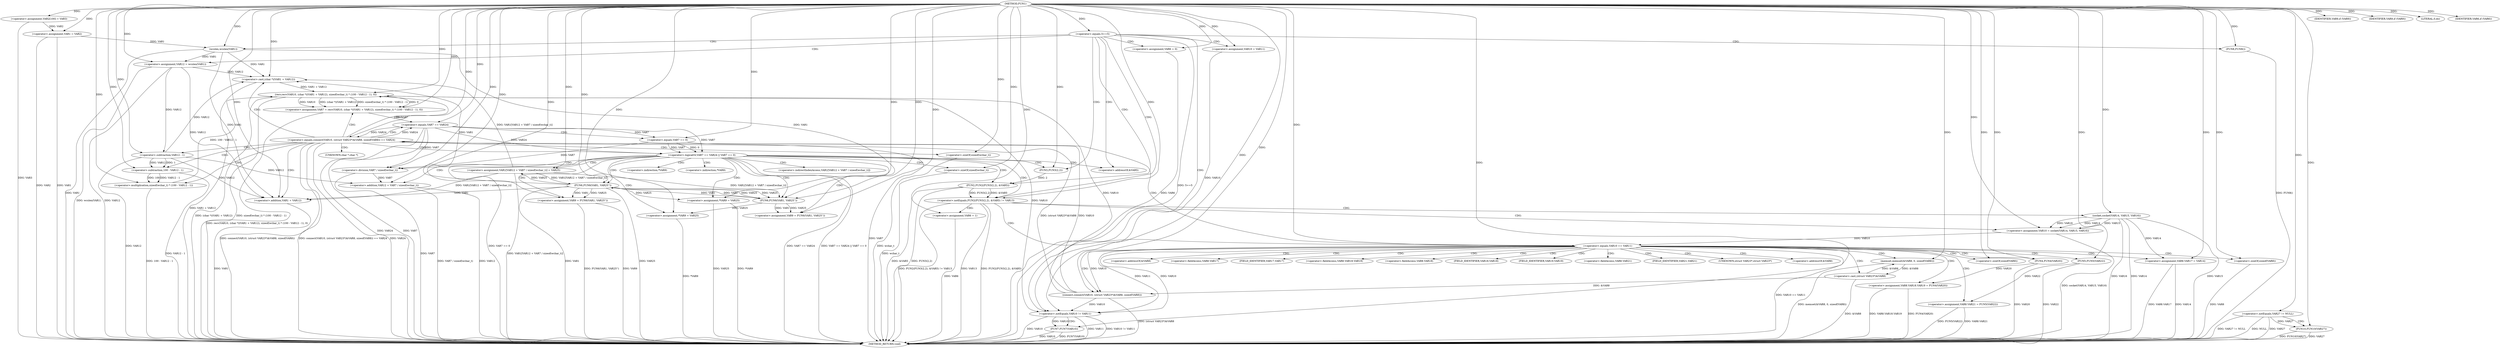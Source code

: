 digraph FUN1 {  
"1000100" [label = "(METHOD,FUN1)" ]
"1000282" [label = "(METHOD_RETURN,void)" ]
"1000104" [label = "(<operator>.assignment,VAR2[100] = VAR3)" ]
"1000107" [label = "(<operator>.assignment,VAR1 = VAR2)" ]
"1000111" [label = "(<operator>.equals,5==5)" ]
"1000118" [label = "(<operator>.assignment,VAR6 = 0)" ]
"1000125" [label = "(<operator>.assignment,VAR10 = VAR11)" ]
"1000129" [label = "(<operator>.assignment,VAR12 = wcslen(VAR1))" ]
"1000131" [label = "(wcslen,wcslen(VAR1))" ]
"1000136" [label = "(<operator>.notEquals,FUN2(FUN3(2,2), &VAR5) != VAR13)" ]
"1000137" [label = "(FUN2,FUN2(FUN3(2,2), &VAR5))" ]
"1000138" [label = "(FUN3,FUN3(2,2))" ]
"1000146" [label = "(<operator>.assignment,VAR6 = 1)" ]
"1000149" [label = "(<operator>.assignment,VAR10 = socket(VAR14, VAR15, VAR16))" ]
"1000151" [label = "(socket,socket(VAR14, VAR15, VAR16))" ]
"1000156" [label = "(<operator>.equals,VAR10 == VAR11)" ]
"1000161" [label = "(memset,memset(&VAR8, 0, sizeof(VAR8)))" ]
"1000165" [label = "(<operator>.sizeOf,sizeof(VAR8))" ]
"1000167" [label = "(<operator>.assignment,VAR8.VAR17 = VAR14)" ]
"1000172" [label = "(<operator>.assignment,VAR8.VAR18.VAR19 = FUN4(VAR20))" ]
"1000178" [label = "(FUN4,FUN4(VAR20))" ]
"1000180" [label = "(<operator>.assignment,VAR8.VAR21 = FUN5(VAR22))" ]
"1000184" [label = "(FUN5,FUN5(VAR22))" ]
"1000187" [label = "(<operator>.equals,connect(VAR10, (struct VAR23*)&VAR8, sizeof(VAR8)) == VAR24)" ]
"1000188" [label = "(connect,connect(VAR10, (struct VAR23*)&VAR8, sizeof(VAR8)))" ]
"1000190" [label = "(<operator>.cast,(struct VAR23*)&VAR8)" ]
"1000194" [label = "(<operator>.sizeOf,sizeof(VAR8))" ]
"1000199" [label = "(<operator>.assignment,VAR7 = recv(VAR10, (char *)(VAR1 + VAR12), sizeof(wchar_t) * (100 - VAR12 - 1), 0))" ]
"1000201" [label = "(recv,recv(VAR10, (char *)(VAR1 + VAR12), sizeof(wchar_t) * (100 - VAR12 - 1), 0))" ]
"1000203" [label = "(<operator>.cast,(char *)(VAR1 + VAR12))" ]
"1000205" [label = "(<operator>.addition,VAR1 + VAR12)" ]
"1000208" [label = "(<operator>.multiplication,sizeof(wchar_t) * (100 - VAR12 - 1))" ]
"1000209" [label = "(<operator>.sizeOf,sizeof(wchar_t))" ]
"1000211" [label = "(<operator>.subtraction,100 - VAR12 - 1)" ]
"1000213" [label = "(<operator>.subtraction,VAR12 - 1)" ]
"1000218" [label = "(<operator>.logicalOr,VAR7 == VAR24 || VAR7 == 0)" ]
"1000219" [label = "(<operator>.equals,VAR7 == VAR24)" ]
"1000222" [label = "(<operator>.equals,VAR7 == 0)" ]
"1000227" [label = "(<operator>.assignment,VAR1[VAR12 + VAR7 / sizeof(wchar_t)] = VAR25)" ]
"1000230" [label = "(<operator>.addition,VAR12 + VAR7 / sizeof(wchar_t))" ]
"1000232" [label = "(<operator>.division,VAR7 / sizeof(wchar_t))" ]
"1000234" [label = "(<operator>.sizeOf,sizeof(wchar_t))" ]
"1000237" [label = "(<operator>.assignment,VAR9 = FUN6(VAR1, VAR25''))" ]
"1000239" [label = "(FUN6,FUN6(VAR1, VAR25''))" ]
"1000243" [label = "(IDENTIFIER,VAR9,if (VAR9))" ]
"1000245" [label = "(<operator>.assignment,*VAR9 = VAR25)" ]
"1000249" [label = "(<operator>.assignment,VAR9 = FUN6(VAR1, VAR25''))" ]
"1000251" [label = "(FUN6,FUN6(VAR1, VAR25''))" ]
"1000255" [label = "(IDENTIFIER,VAR9,if (VAR9))" ]
"1000257" [label = "(<operator>.assignment,*VAR9 = VAR25)" ]
"1000261" [label = "(LITERAL,0,do)" ]
"1000263" [label = "(<operator>.notEquals,VAR10 != VAR11)" ]
"1000267" [label = "(FUN7,FUN7(VAR10))" ]
"1000270" [label = "(IDENTIFIER,VAR6,if (VAR6))" ]
"1000272" [label = "(FUN8,FUN8())" ]
"1000276" [label = "(<operator>.notEquals,VAR27 != NULL)" ]
"1000280" [label = "(FUN10,FUN10(VAR27))" ]
"1000141" [label = "(<operator>.addressOf,&VAR5)" ]
"1000162" [label = "(<operator>.addressOf,&VAR8)" ]
"1000168" [label = "(<operator>.fieldAccess,VAR8.VAR17)" ]
"1000170" [label = "(FIELD_IDENTIFIER,VAR17,VAR17)" ]
"1000173" [label = "(<operator>.fieldAccess,VAR8.VAR18.VAR19)" ]
"1000174" [label = "(<operator>.fieldAccess,VAR8.VAR18)" ]
"1000176" [label = "(FIELD_IDENTIFIER,VAR18,VAR18)" ]
"1000177" [label = "(FIELD_IDENTIFIER,VAR19,VAR19)" ]
"1000181" [label = "(<operator>.fieldAccess,VAR8.VAR21)" ]
"1000183" [label = "(FIELD_IDENTIFIER,VAR21,VAR21)" ]
"1000191" [label = "(UNKNOWN,struct VAR23*,struct VAR23*)" ]
"1000192" [label = "(<operator>.addressOf,&VAR8)" ]
"1000204" [label = "(UNKNOWN,char *,char *)" ]
"1000228" [label = "(<operator>.indirectIndexAccess,VAR1[VAR12 + VAR7 / sizeof(wchar_t)])" ]
"1000246" [label = "(<operator>.indirection,*VAR9)" ]
"1000258" [label = "(<operator>.indirection,*VAR9)" ]
  "1000184" -> "1000282"  [ label = "DDG: VAR22"] 
  "1000218" -> "1000282"  [ label = "DDG: VAR7 == VAR24"] 
  "1000180" -> "1000282"  [ label = "DDG: VAR8.VAR21"] 
  "1000151" -> "1000282"  [ label = "DDG: VAR15"] 
  "1000276" -> "1000282"  [ label = "DDG: VAR27 != NULL"] 
  "1000151" -> "1000282"  [ label = "DDG: VAR16"] 
  "1000129" -> "1000282"  [ label = "DDG: wcslen(VAR1)"] 
  "1000187" -> "1000282"  [ label = "DDG: connect(VAR10, (struct VAR23*)&VAR8, sizeof(VAR8))"] 
  "1000172" -> "1000282"  [ label = "DDG: FUN4(VAR20)"] 
  "1000167" -> "1000282"  [ label = "DDG: VAR8.VAR17"] 
  "1000129" -> "1000282"  [ label = "DDG: VAR12"] 
  "1000257" -> "1000282"  [ label = "DDG: VAR25"] 
  "1000187" -> "1000282"  [ label = "DDG: connect(VAR10, (struct VAR23*)&VAR8, sizeof(VAR8)) == VAR24"] 
  "1000219" -> "1000282"  [ label = "DDG: VAR24"] 
  "1000249" -> "1000282"  [ label = "DDG: FUN6(VAR1, VAR25'')"] 
  "1000199" -> "1000282"  [ label = "DDG: recv(VAR10, (char *)(VAR1 + VAR12), sizeof(wchar_t) * (100 - VAR12 - 1), 0)"] 
  "1000222" -> "1000282"  [ label = "DDG: VAR7"] 
  "1000107" -> "1000282"  [ label = "DDG: VAR1"] 
  "1000209" -> "1000282"  [ label = "DDG: wchar_t"] 
  "1000149" -> "1000282"  [ label = "DDG: socket(VAR14, VAR15, VAR16)"] 
  "1000232" -> "1000282"  [ label = "DDG: VAR7"] 
  "1000251" -> "1000282"  [ label = "DDG: VAR25"] 
  "1000234" -> "1000282"  [ label = "DDG: wchar_t"] 
  "1000280" -> "1000282"  [ label = "DDG: FUN10(VAR27)"] 
  "1000188" -> "1000282"  [ label = "DDG: (struct VAR23*)&VAR8"] 
  "1000178" -> "1000282"  [ label = "DDG: VAR20"] 
  "1000227" -> "1000282"  [ label = "DDG: VAR1[VAR12 + VAR7 / sizeof(wchar_t)]"] 
  "1000213" -> "1000282"  [ label = "DDG: VAR12"] 
  "1000205" -> "1000282"  [ label = "DDG: VAR1"] 
  "1000131" -> "1000282"  [ label = "DDG: VAR1"] 
  "1000137" -> "1000282"  [ label = "DDG: &VAR5"] 
  "1000194" -> "1000282"  [ label = "DDG: VAR8"] 
  "1000180" -> "1000282"  [ label = "DDG: FUN5(VAR22)"] 
  "1000151" -> "1000282"  [ label = "DDG: VAR14"] 
  "1000263" -> "1000282"  [ label = "DDG: VAR11"] 
  "1000267" -> "1000282"  [ label = "DDG: VAR10"] 
  "1000251" -> "1000282"  [ label = "DDG: VAR1"] 
  "1000267" -> "1000282"  [ label = "DDG: FUN7(VAR10)"] 
  "1000263" -> "1000282"  [ label = "DDG: VAR10 != VAR11"] 
  "1000263" -> "1000282"  [ label = "DDG: VAR10"] 
  "1000218" -> "1000282"  [ label = "DDG: VAR7 == VAR24 || VAR7 == 0"] 
  "1000201" -> "1000282"  [ label = "DDG: (char *)(VAR1 + VAR12)"] 
  "1000218" -> "1000282"  [ label = "DDG: VAR7 == 0"] 
  "1000201" -> "1000282"  [ label = "DDG: sizeof(wchar_t) * (100 - VAR12 - 1)"] 
  "1000257" -> "1000282"  [ label = "DDG: *VAR9"] 
  "1000230" -> "1000282"  [ label = "DDG: VAR12"] 
  "1000276" -> "1000282"  [ label = "DDG: NULL"] 
  "1000230" -> "1000282"  [ label = "DDG: VAR7 / sizeof(wchar_t)"] 
  "1000211" -> "1000282"  [ label = "DDG: VAR12 - 1"] 
  "1000208" -> "1000282"  [ label = "DDG: 100 - VAR12 - 1"] 
  "1000280" -> "1000282"  [ label = "DDG: VAR27"] 
  "1000172" -> "1000282"  [ label = "DDG: VAR8.VAR18.VAR19"] 
  "1000136" -> "1000282"  [ label = "DDG: FUN2(FUN3(2,2), &VAR5) != VAR13"] 
  "1000276" -> "1000282"  [ label = "DDG: VAR27"] 
  "1000219" -> "1000282"  [ label = "DDG: VAR7"] 
  "1000167" -> "1000282"  [ label = "DDG: VAR14"] 
  "1000136" -> "1000282"  [ label = "DDG: VAR13"] 
  "1000156" -> "1000282"  [ label = "DDG: VAR10 == VAR11"] 
  "1000249" -> "1000282"  [ label = "DDG: VAR9"] 
  "1000272" -> "1000282"  [ label = "DDG: FUN8()"] 
  "1000137" -> "1000282"  [ label = "DDG: FUN3(2,2)"] 
  "1000203" -> "1000282"  [ label = "DDG: VAR1 + VAR12"] 
  "1000118" -> "1000282"  [ label = "DDG: VAR6"] 
  "1000187" -> "1000282"  [ label = "DDG: VAR24"] 
  "1000245" -> "1000282"  [ label = "DDG: *VAR9"] 
  "1000146" -> "1000282"  [ label = "DDG: VAR6"] 
  "1000190" -> "1000282"  [ label = "DDG: &VAR8"] 
  "1000111" -> "1000282"  [ label = "DDG: 5==5"] 
  "1000161" -> "1000282"  [ label = "DDG: memset(&VAR8, 0, sizeof(VAR8))"] 
  "1000136" -> "1000282"  [ label = "DDG: FUN2(FUN3(2,2), &VAR5)"] 
  "1000104" -> "1000282"  [ label = "DDG: VAR3"] 
  "1000107" -> "1000282"  [ label = "DDG: VAR2"] 
  "1000100" -> "1000104"  [ label = "DDG: "] 
  "1000104" -> "1000107"  [ label = "DDG: VAR2"] 
  "1000100" -> "1000107"  [ label = "DDG: "] 
  "1000100" -> "1000111"  [ label = "DDG: "] 
  "1000100" -> "1000118"  [ label = "DDG: "] 
  "1000100" -> "1000125"  [ label = "DDG: "] 
  "1000131" -> "1000129"  [ label = "DDG: VAR1"] 
  "1000100" -> "1000129"  [ label = "DDG: "] 
  "1000107" -> "1000131"  [ label = "DDG: VAR1"] 
  "1000100" -> "1000131"  [ label = "DDG: "] 
  "1000137" -> "1000136"  [ label = "DDG: FUN3(2,2)"] 
  "1000137" -> "1000136"  [ label = "DDG: &VAR5"] 
  "1000138" -> "1000137"  [ label = "DDG: 2"] 
  "1000100" -> "1000138"  [ label = "DDG: "] 
  "1000100" -> "1000136"  [ label = "DDG: "] 
  "1000100" -> "1000146"  [ label = "DDG: "] 
  "1000151" -> "1000149"  [ label = "DDG: VAR14"] 
  "1000151" -> "1000149"  [ label = "DDG: VAR15"] 
  "1000151" -> "1000149"  [ label = "DDG: VAR16"] 
  "1000100" -> "1000149"  [ label = "DDG: "] 
  "1000100" -> "1000151"  [ label = "DDG: "] 
  "1000149" -> "1000156"  [ label = "DDG: VAR10"] 
  "1000100" -> "1000156"  [ label = "DDG: "] 
  "1000190" -> "1000161"  [ label = "DDG: &VAR8"] 
  "1000100" -> "1000161"  [ label = "DDG: "] 
  "1000100" -> "1000165"  [ label = "DDG: "] 
  "1000151" -> "1000167"  [ label = "DDG: VAR14"] 
  "1000100" -> "1000167"  [ label = "DDG: "] 
  "1000178" -> "1000172"  [ label = "DDG: VAR20"] 
  "1000100" -> "1000178"  [ label = "DDG: "] 
  "1000184" -> "1000180"  [ label = "DDG: VAR22"] 
  "1000100" -> "1000184"  [ label = "DDG: "] 
  "1000188" -> "1000187"  [ label = "DDG: VAR10"] 
  "1000188" -> "1000187"  [ label = "DDG: (struct VAR23*)&VAR8"] 
  "1000156" -> "1000188"  [ label = "DDG: VAR10"] 
  "1000100" -> "1000188"  [ label = "DDG: "] 
  "1000190" -> "1000188"  [ label = "DDG: &VAR8"] 
  "1000161" -> "1000190"  [ label = "DDG: &VAR8"] 
  "1000100" -> "1000194"  [ label = "DDG: "] 
  "1000219" -> "1000187"  [ label = "DDG: VAR24"] 
  "1000100" -> "1000187"  [ label = "DDG: "] 
  "1000201" -> "1000199"  [ label = "DDG: VAR10"] 
  "1000201" -> "1000199"  [ label = "DDG: (char *)(VAR1 + VAR12)"] 
  "1000201" -> "1000199"  [ label = "DDG: sizeof(wchar_t) * (100 - VAR12 - 1)"] 
  "1000201" -> "1000199"  [ label = "DDG: 0"] 
  "1000100" -> "1000199"  [ label = "DDG: "] 
  "1000188" -> "1000201"  [ label = "DDG: VAR10"] 
  "1000100" -> "1000201"  [ label = "DDG: "] 
  "1000203" -> "1000201"  [ label = "DDG: VAR1 + VAR12"] 
  "1000227" -> "1000203"  [ label = "DDG: VAR1[VAR12 + VAR7 / sizeof(wchar_t)]"] 
  "1000131" -> "1000203"  [ label = "DDG: VAR1"] 
  "1000251" -> "1000203"  [ label = "DDG: VAR1"] 
  "1000100" -> "1000203"  [ label = "DDG: "] 
  "1000129" -> "1000203"  [ label = "DDG: VAR12"] 
  "1000213" -> "1000203"  [ label = "DDG: VAR12"] 
  "1000227" -> "1000205"  [ label = "DDG: VAR1[VAR12 + VAR7 / sizeof(wchar_t)]"] 
  "1000131" -> "1000205"  [ label = "DDG: VAR1"] 
  "1000251" -> "1000205"  [ label = "DDG: VAR1"] 
  "1000100" -> "1000205"  [ label = "DDG: "] 
  "1000129" -> "1000205"  [ label = "DDG: VAR12"] 
  "1000213" -> "1000205"  [ label = "DDG: VAR12"] 
  "1000208" -> "1000201"  [ label = "DDG: 100 - VAR12 - 1"] 
  "1000100" -> "1000208"  [ label = "DDG: "] 
  "1000100" -> "1000209"  [ label = "DDG: "] 
  "1000211" -> "1000208"  [ label = "DDG: 100"] 
  "1000211" -> "1000208"  [ label = "DDG: VAR12 - 1"] 
  "1000100" -> "1000211"  [ label = "DDG: "] 
  "1000213" -> "1000211"  [ label = "DDG: VAR12"] 
  "1000213" -> "1000211"  [ label = "DDG: 1"] 
  "1000100" -> "1000213"  [ label = "DDG: "] 
  "1000129" -> "1000213"  [ label = "DDG: VAR12"] 
  "1000219" -> "1000218"  [ label = "DDG: VAR7"] 
  "1000219" -> "1000218"  [ label = "DDG: VAR24"] 
  "1000199" -> "1000219"  [ label = "DDG: VAR7"] 
  "1000100" -> "1000219"  [ label = "DDG: "] 
  "1000187" -> "1000219"  [ label = "DDG: VAR24"] 
  "1000222" -> "1000218"  [ label = "DDG: VAR7"] 
  "1000222" -> "1000218"  [ label = "DDG: 0"] 
  "1000219" -> "1000222"  [ label = "DDG: VAR7"] 
  "1000100" -> "1000222"  [ label = "DDG: "] 
  "1000251" -> "1000227"  [ label = "DDG: VAR25"] 
  "1000100" -> "1000227"  [ label = "DDG: "] 
  "1000213" -> "1000230"  [ label = "DDG: VAR12"] 
  "1000100" -> "1000230"  [ label = "DDG: "] 
  "1000232" -> "1000230"  [ label = "DDG: VAR7"] 
  "1000222" -> "1000232"  [ label = "DDG: VAR7"] 
  "1000219" -> "1000232"  [ label = "DDG: VAR7"] 
  "1000100" -> "1000232"  [ label = "DDG: "] 
  "1000100" -> "1000234"  [ label = "DDG: "] 
  "1000239" -> "1000237"  [ label = "DDG: VAR1"] 
  "1000239" -> "1000237"  [ label = "DDG: VAR25"] 
  "1000100" -> "1000237"  [ label = "DDG: "] 
  "1000227" -> "1000239"  [ label = "DDG: VAR1[VAR12 + VAR7 / sizeof(wchar_t)]"] 
  "1000100" -> "1000239"  [ label = "DDG: "] 
  "1000131" -> "1000239"  [ label = "DDG: VAR1"] 
  "1000251" -> "1000239"  [ label = "DDG: VAR1"] 
  "1000251" -> "1000239"  [ label = "DDG: VAR25"] 
  "1000100" -> "1000243"  [ label = "DDG: "] 
  "1000239" -> "1000245"  [ label = "DDG: VAR25"] 
  "1000100" -> "1000245"  [ label = "DDG: "] 
  "1000251" -> "1000249"  [ label = "DDG: VAR1"] 
  "1000251" -> "1000249"  [ label = "DDG: VAR25"] 
  "1000100" -> "1000249"  [ label = "DDG: "] 
  "1000239" -> "1000251"  [ label = "DDG: VAR1"] 
  "1000227" -> "1000251"  [ label = "DDG: VAR1[VAR12 + VAR7 / sizeof(wchar_t)]"] 
  "1000100" -> "1000251"  [ label = "DDG: "] 
  "1000239" -> "1000251"  [ label = "DDG: VAR25"] 
  "1000100" -> "1000255"  [ label = "DDG: "] 
  "1000251" -> "1000257"  [ label = "DDG: VAR25"] 
  "1000100" -> "1000257"  [ label = "DDG: "] 
  "1000100" -> "1000261"  [ label = "DDG: "] 
  "1000125" -> "1000263"  [ label = "DDG: VAR10"] 
  "1000156" -> "1000263"  [ label = "DDG: VAR10"] 
  "1000188" -> "1000263"  [ label = "DDG: VAR10"] 
  "1000201" -> "1000263"  [ label = "DDG: VAR10"] 
  "1000100" -> "1000263"  [ label = "DDG: "] 
  "1000156" -> "1000263"  [ label = "DDG: VAR11"] 
  "1000263" -> "1000267"  [ label = "DDG: VAR10"] 
  "1000100" -> "1000267"  [ label = "DDG: "] 
  "1000100" -> "1000270"  [ label = "DDG: "] 
  "1000100" -> "1000272"  [ label = "DDG: "] 
  "1000100" -> "1000276"  [ label = "DDG: "] 
  "1000276" -> "1000280"  [ label = "DDG: VAR27"] 
  "1000100" -> "1000280"  [ label = "DDG: "] 
  "1000111" -> "1000125"  [ label = "CDG: "] 
  "1000111" -> "1000141"  [ label = "CDG: "] 
  "1000111" -> "1000138"  [ label = "CDG: "] 
  "1000111" -> "1000263"  [ label = "CDG: "] 
  "1000111" -> "1000136"  [ label = "CDG: "] 
  "1000111" -> "1000118"  [ label = "CDG: "] 
  "1000111" -> "1000131"  [ label = "CDG: "] 
  "1000111" -> "1000137"  [ label = "CDG: "] 
  "1000111" -> "1000129"  [ label = "CDG: "] 
  "1000111" -> "1000272"  [ label = "CDG: "] 
  "1000136" -> "1000156"  [ label = "CDG: "] 
  "1000136" -> "1000149"  [ label = "CDG: "] 
  "1000136" -> "1000151"  [ label = "CDG: "] 
  "1000136" -> "1000146"  [ label = "CDG: "] 
  "1000156" -> "1000174"  [ label = "CDG: "] 
  "1000156" -> "1000191"  [ label = "CDG: "] 
  "1000156" -> "1000161"  [ label = "CDG: "] 
  "1000156" -> "1000180"  [ label = "CDG: "] 
  "1000156" -> "1000183"  [ label = "CDG: "] 
  "1000156" -> "1000165"  [ label = "CDG: "] 
  "1000156" -> "1000188"  [ label = "CDG: "] 
  "1000156" -> "1000190"  [ label = "CDG: "] 
  "1000156" -> "1000167"  [ label = "CDG: "] 
  "1000156" -> "1000194"  [ label = "CDG: "] 
  "1000156" -> "1000192"  [ label = "CDG: "] 
  "1000156" -> "1000176"  [ label = "CDG: "] 
  "1000156" -> "1000187"  [ label = "CDG: "] 
  "1000156" -> "1000172"  [ label = "CDG: "] 
  "1000156" -> "1000168"  [ label = "CDG: "] 
  "1000156" -> "1000178"  [ label = "CDG: "] 
  "1000156" -> "1000173"  [ label = "CDG: "] 
  "1000156" -> "1000170"  [ label = "CDG: "] 
  "1000156" -> "1000184"  [ label = "CDG: "] 
  "1000156" -> "1000177"  [ label = "CDG: "] 
  "1000156" -> "1000162"  [ label = "CDG: "] 
  "1000156" -> "1000181"  [ label = "CDG: "] 
  "1000187" -> "1000211"  [ label = "CDG: "] 
  "1000187" -> "1000208"  [ label = "CDG: "] 
  "1000187" -> "1000199"  [ label = "CDG: "] 
  "1000187" -> "1000204"  [ label = "CDG: "] 
  "1000187" -> "1000219"  [ label = "CDG: "] 
  "1000187" -> "1000201"  [ label = "CDG: "] 
  "1000187" -> "1000213"  [ label = "CDG: "] 
  "1000187" -> "1000203"  [ label = "CDG: "] 
  "1000187" -> "1000205"  [ label = "CDG: "] 
  "1000187" -> "1000218"  [ label = "CDG: "] 
  "1000187" -> "1000209"  [ label = "CDG: "] 
  "1000218" -> "1000227"  [ label = "CDG: "] 
  "1000218" -> "1000251"  [ label = "CDG: "] 
  "1000218" -> "1000232"  [ label = "CDG: "] 
  "1000218" -> "1000239"  [ label = "CDG: "] 
  "1000218" -> "1000230"  [ label = "CDG: "] 
  "1000218" -> "1000234"  [ label = "CDG: "] 
  "1000218" -> "1000237"  [ label = "CDG: "] 
  "1000218" -> "1000249"  [ label = "CDG: "] 
  "1000218" -> "1000228"  [ label = "CDG: "] 
  "1000218" -> "1000258"  [ label = "CDG: "] 
  "1000218" -> "1000257"  [ label = "CDG: "] 
  "1000218" -> "1000245"  [ label = "CDG: "] 
  "1000218" -> "1000246"  [ label = "CDG: "] 
  "1000218" -> "1000141"  [ label = "CDG: "] 
  "1000218" -> "1000138"  [ label = "CDG: "] 
  "1000218" -> "1000136"  [ label = "CDG: "] 
  "1000218" -> "1000137"  [ label = "CDG: "] 
  "1000219" -> "1000222"  [ label = "CDG: "] 
  "1000263" -> "1000267"  [ label = "CDG: "] 
  "1000276" -> "1000280"  [ label = "CDG: "] 
}
